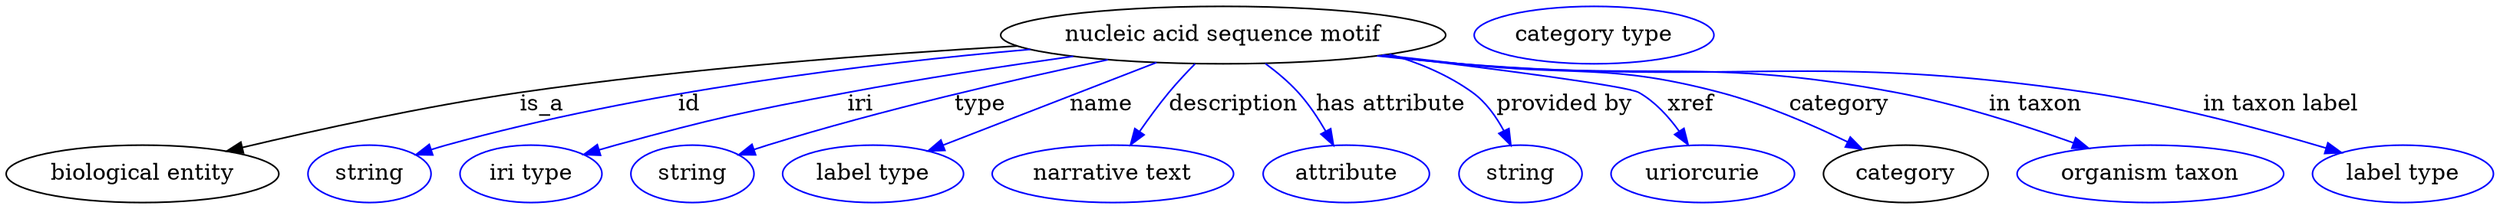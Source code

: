 digraph {
	graph [bb="0,0,1552.7,123"];
	node [label="\N"];
	"nucleic acid sequence motif"	[height=0.5,
		label="nucleic acid sequence motif",
		pos="759.14,105",
		width=3.8635];
	"biological entity"	[height=0.5,
		pos="85.142,18",
		width=2.3651];
	"nucleic acid sequence motif" -> "biological entity"	[label=is_a,
		lp="334.14,61.5",
		pos="e,137.52,32.191 630.43,98.155 542.67,93.089 423.98,84.121 320.14,69 260.99,60.387 194.42,45.748 147.28,34.53"];
	id	[color=blue,
		height=0.5,
		label=string,
		pos="226.14,18",
		width=1.0652];
	"nucleic acid sequence motif" -> id	[color=blue,
		label=id,
		lp="426.14,61.5",
		pos="e,255.13,29.99 638.5,95.974 539.26,87.267 395.68,69.805 274.14,36 271.03,35.135 267.84,34.172 264.64,33.155",
		style=solid];
	iri	[color=blue,
		height=0.5,
		label="iri type",
		pos="327.14,18",
		width=1.2277];
	"nucleic acid sequence motif" -> iri	[color=blue,
		label=iri,
		lp="533.14,61.5",
		pos="e,360.43,29.938 665.49,91.671 622.59,85.592 571.15,77.7 525.14,69 460.63,56.801 444.51,53.205 381.14,36 377.56,35.029 373.87,33.974 \
370.17,32.883",
		style=solid];
	type	[color=blue,
		height=0.5,
		label=string,
		pos="428.14,18",
		width=1.0652];
	"nucleic acid sequence motif" -> type	[color=blue,
		label=type,
		lp="607.14,61.5",
		pos="e,457.09,29.935 687.23,89.555 629.39,77.274 546.31,58.139 475.14,36 472.38,35.142 469.55,34.22 466.7,33.265",
		style=solid];
	name	[color=blue,
		height=0.5,
		label="label type",
		pos="541.14,18",
		width=1.5707];
	"nucleic acid sequence motif" -> name	[color=blue,
		label=name,
		lp="684.14,61.5",
		pos="e,575.69,32.47 717.63,87.812 679.7,73.025 623.81,51.233 585.13,36.151",
		style=solid];
	description	[color=blue,
		height=0.5,
		label="narrative text",
		pos="691.14,18",
		width=2.0943];
	"nucleic acid sequence motif" -> description	[color=blue,
		label=description,
		lp="764.64,61.5",
		pos="e,701.33,36.264 740.61,86.854 735.07,81.369 729.14,75.126 724.14,69 718.03,61.506 712,52.858 706.8,44.883",
		style=solid];
	"has attribute"	[color=blue,
		height=0.5,
		label=attribute,
		pos="836.14,18",
		width=1.4443];
	"nucleic acid sequence motif" -> "has attribute"	[color=blue,
		label="has attribute",
		lp="863.14,61.5",
		pos="e,827.75,35.806 784.9,87.007 791.91,81.713 799.2,75.535 805.14,69 811.73,61.751 817.73,52.916 822.66,44.701",
		style=solid];
	"provided by"	[color=blue,
		height=0.5,
		label=string,
		pos="944.14,18",
		width=1.0652];
	"nucleic acid sequence motif" -> "provided by"	[color=blue,
		label="provided by",
		lp="970.64,61.5",
		pos="e,938.11,35.857 862.55,92.885 880.88,87.618 898.94,79.995 914.14,69 922.45,62.987 928.89,53.899 933.63,45.113",
		style=solid];
	xref	[color=blue,
		height=0.5,
		label=uriorcurie,
		pos="1058.1,18",
		width=1.5887];
	"nucleic acid sequence motif" -> xref	[color=blue,
		label=xref,
		lp="1049.6,61.5",
		pos="e,1049,35.774 857.84,92.307 927.6,83.767 1010,73.009 1017.1,69 1027.6,63.132 1036.5,53.413 1043.3,44.095",
		style=solid];
	category	[height=0.5,
		pos="1185.1,18",
		width=1.4263];
	"nucleic acid sequence motif" -> category	[color=blue,
		label=category,
		lp="1142.6,61.5",
		pos="e,1157.6,33.508 859.45,92.437 875.4,90.61 891.72,88.748 907.14,87 978.69,78.892 998.52,87.343 1068.1,69 1096,61.663 1125.8,48.831 \
1148.4,38.004",
		style=solid];
	"in taxon"	[color=blue,
		height=0.5,
		label="organism taxon",
		pos="1338.1,18",
		width=2.3109];
	"nucleic acid sequence motif" -> "in taxon"	[color=blue,
		label="in taxon",
		lp="1266.1,61.5",
		pos="e,1299.3,33.967 856.6,92.132 873.44,90.274 890.79,88.482 907.14,87 1027.4,76.109 1059.5,91.157 1178.1,69 1216.3,61.866 1258.2,48.568 \
1289.6,37.479",
		style=solid];
	"in taxon label"	[color=blue,
		height=0.5,
		label="label type",
		pos="1496.1,18",
		width=1.5707];
	"nucleic acid sequence motif" -> "in taxon label"	[color=blue,
		label="in taxon label",
		lp="1419.6,61.5",
		pos="e,1457.7,31.236 855.38,91.978 872.6,90.104 890.39,88.346 907.14,87 1081,73.041 1126.6,94.43 1299.1,69 1350.8,61.387 1408.5,45.872 \
1448.1,34.132",
		style=solid];
	"named thing_category"	[color=blue,
		height=0.5,
		label="category type",
		pos="991.14,105",
		width=2.0762];
}
